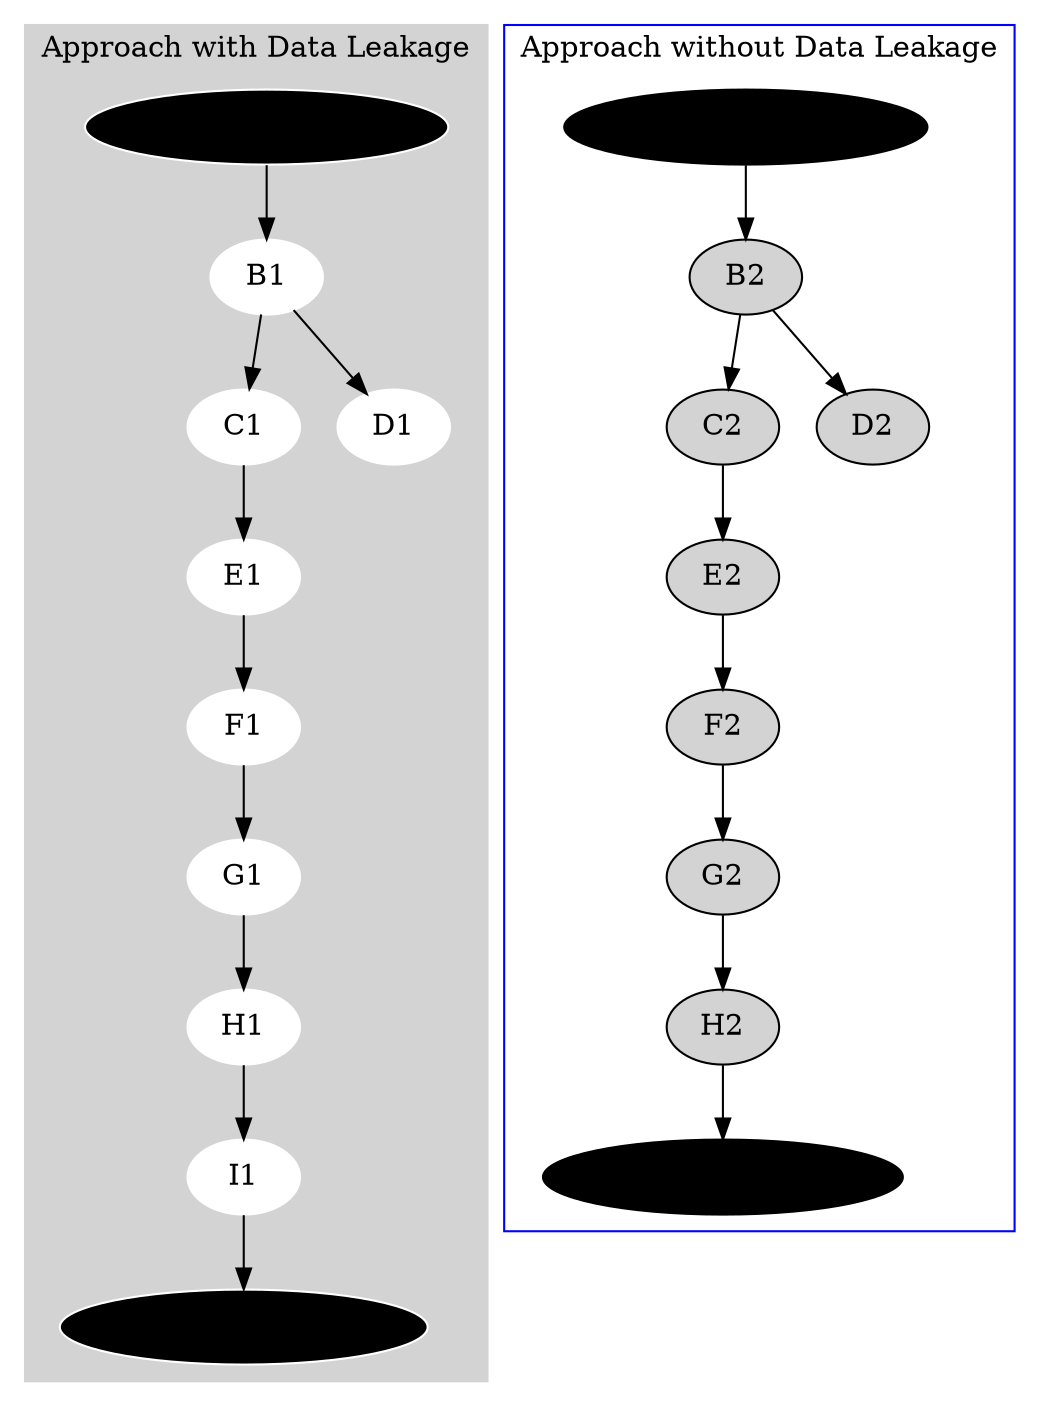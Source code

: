 // Approach Comparison
digraph {
	subgraph cluster_leakage {
		node [color=white style=filled]
		color=lightgrey style=filled
		A1 -> B1
		B1 -> C1
		B1 -> D1
		C1 -> E1
		E1 -> F1
		F1 -> G1
		G1 -> H1
		H1 -> I1
		I1 -> J1
		label="Approach with Data Leakage"
	}
	subgraph cluster_no_leakage {
		node [style=filled]
		color=blue
		A2 -> B2
		B2 -> C2
		B2 -> D2
		C2 -> E2
		E2 -> F2
		F2 -> G2
		G2 -> H2
		H2 -> I2
		label="Approach without Data Leakage"
	}
	A1 [label="Original Dataset" fillcolor="#f9f"]
	A2 [label="Original Dataset" fillcolor="#f9f"]
	J1 [label="Evaluate on Test" fillcolor="#f66"]
	I2 [label="Average Results" fillcolor="#6f6"]
}
